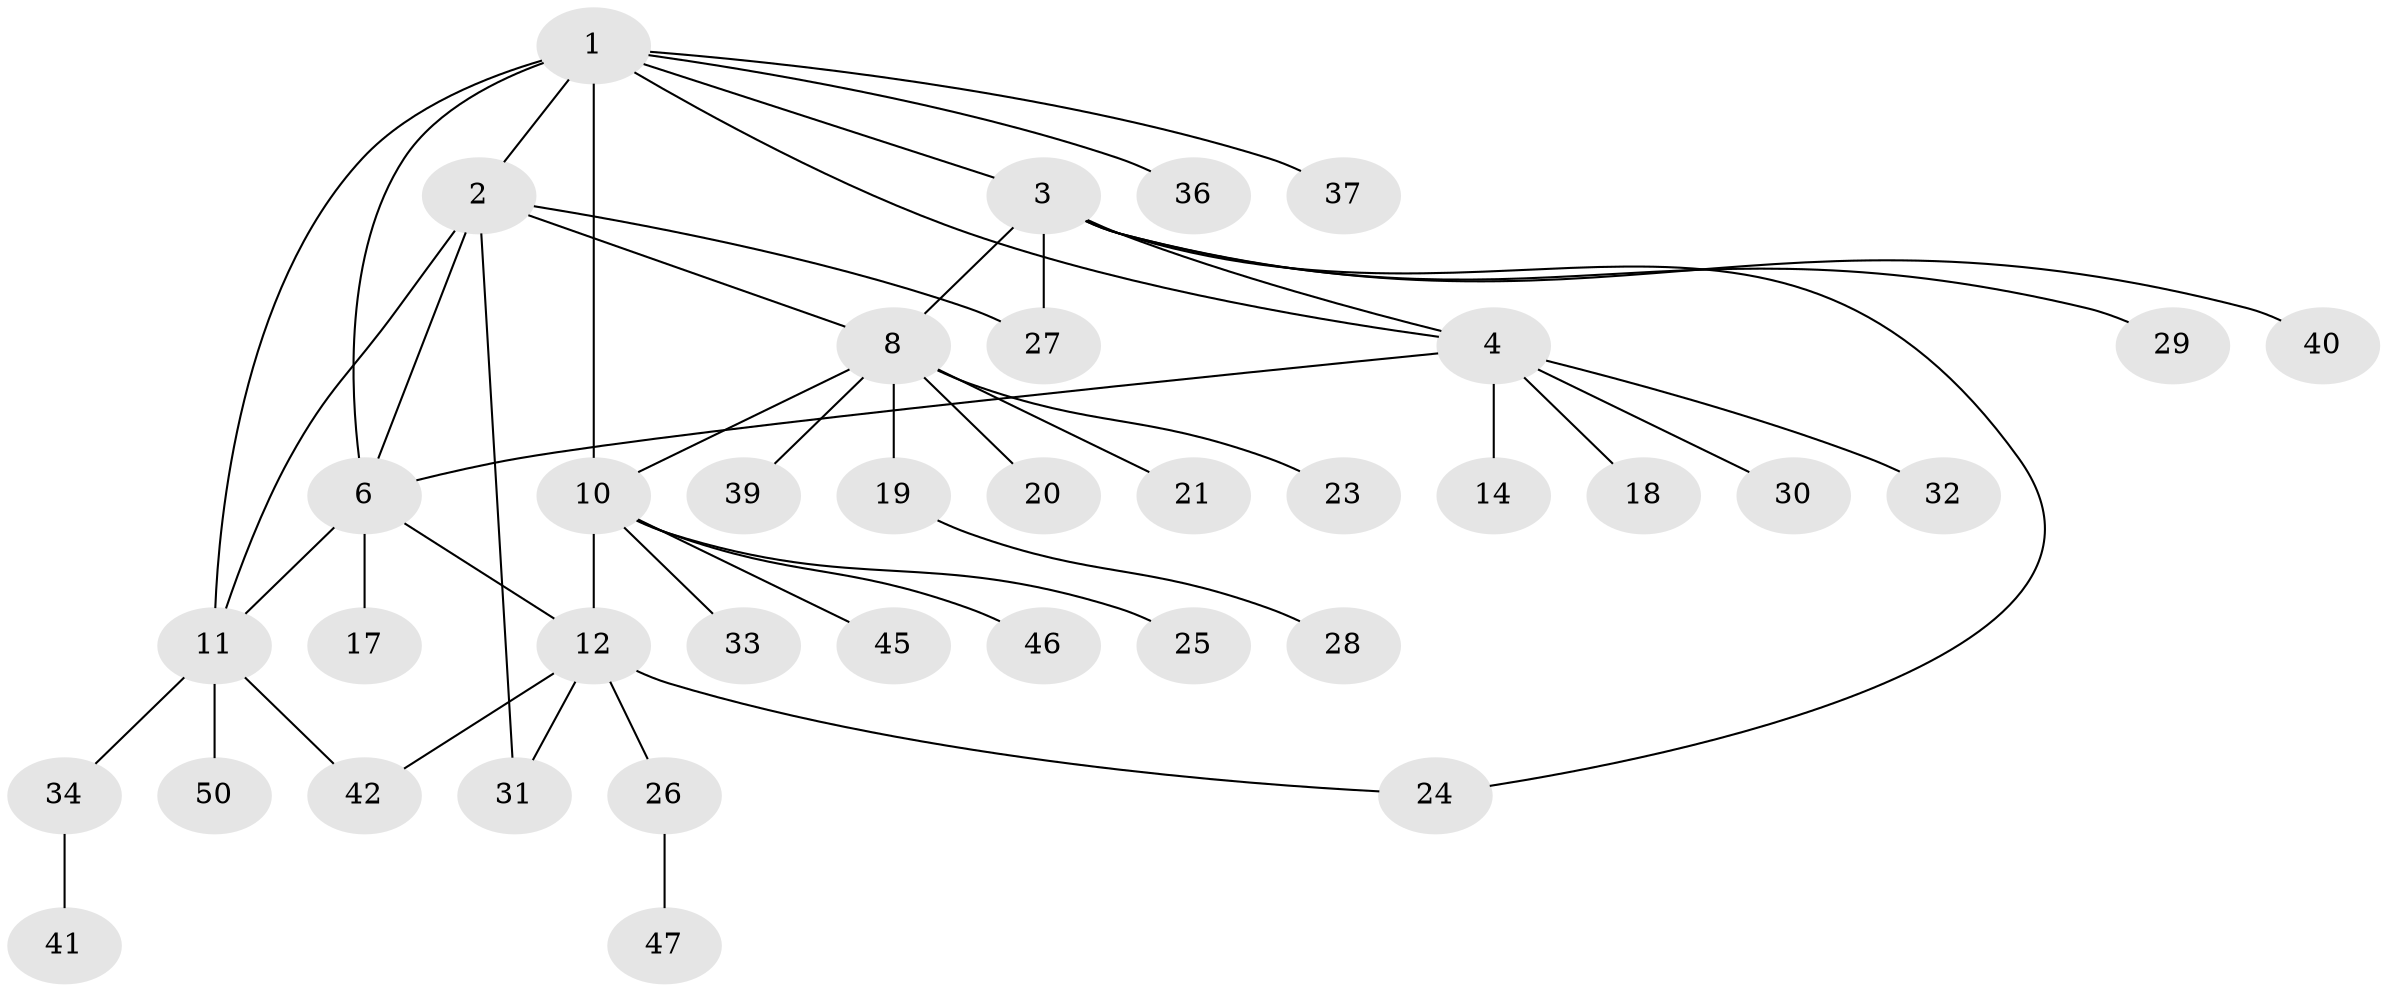 // original degree distribution, {6: 0.058823529411764705, 7: 0.0784313725490196, 2: 0.17647058823529413, 8: 0.0196078431372549, 3: 0.09803921568627451, 9: 0.0196078431372549, 5: 0.0196078431372549, 1: 0.5294117647058824}
// Generated by graph-tools (version 1.1) at 2025/42/03/06/25 10:42:15]
// undirected, 37 vertices, 48 edges
graph export_dot {
graph [start="1"]
  node [color=gray90,style=filled];
  1 [super="+9"];
  2 [super="+7"];
  3 [super="+43"];
  4 [super="+5"];
  6 [super="+22"];
  8 [super="+15"];
  10 [super="+16"];
  11 [super="+44"];
  12 [super="+13"];
  14;
  17;
  18;
  19 [super="+48"];
  20;
  21;
  23;
  24;
  25;
  26;
  27 [super="+38"];
  28 [super="+51"];
  29;
  30;
  31;
  32;
  33;
  34 [super="+35"];
  36;
  37;
  39;
  40 [super="+49"];
  41;
  42;
  45;
  46;
  47;
  50;
  1 -- 2;
  1 -- 3;
  1 -- 11;
  1 -- 36;
  1 -- 4;
  1 -- 37;
  1 -- 6;
  1 -- 10 [weight=2];
  2 -- 6 [weight=2];
  2 -- 27;
  2 -- 31;
  2 -- 8;
  2 -- 11;
  3 -- 4;
  3 -- 8;
  3 -- 24;
  3 -- 29;
  3 -- 40;
  3 -- 27;
  4 -- 14;
  4 -- 18;
  4 -- 30;
  4 -- 32;
  4 -- 6;
  6 -- 11;
  6 -- 12;
  6 -- 17;
  8 -- 10;
  8 -- 19;
  8 -- 20;
  8 -- 21;
  8 -- 23;
  8 -- 39;
  10 -- 12;
  10 -- 33;
  10 -- 45;
  10 -- 46;
  10 -- 25;
  11 -- 34;
  11 -- 42;
  11 -- 50;
  12 -- 24;
  12 -- 26;
  12 -- 31;
  12 -- 42;
  19 -- 28;
  26 -- 47;
  34 -- 41;
}

